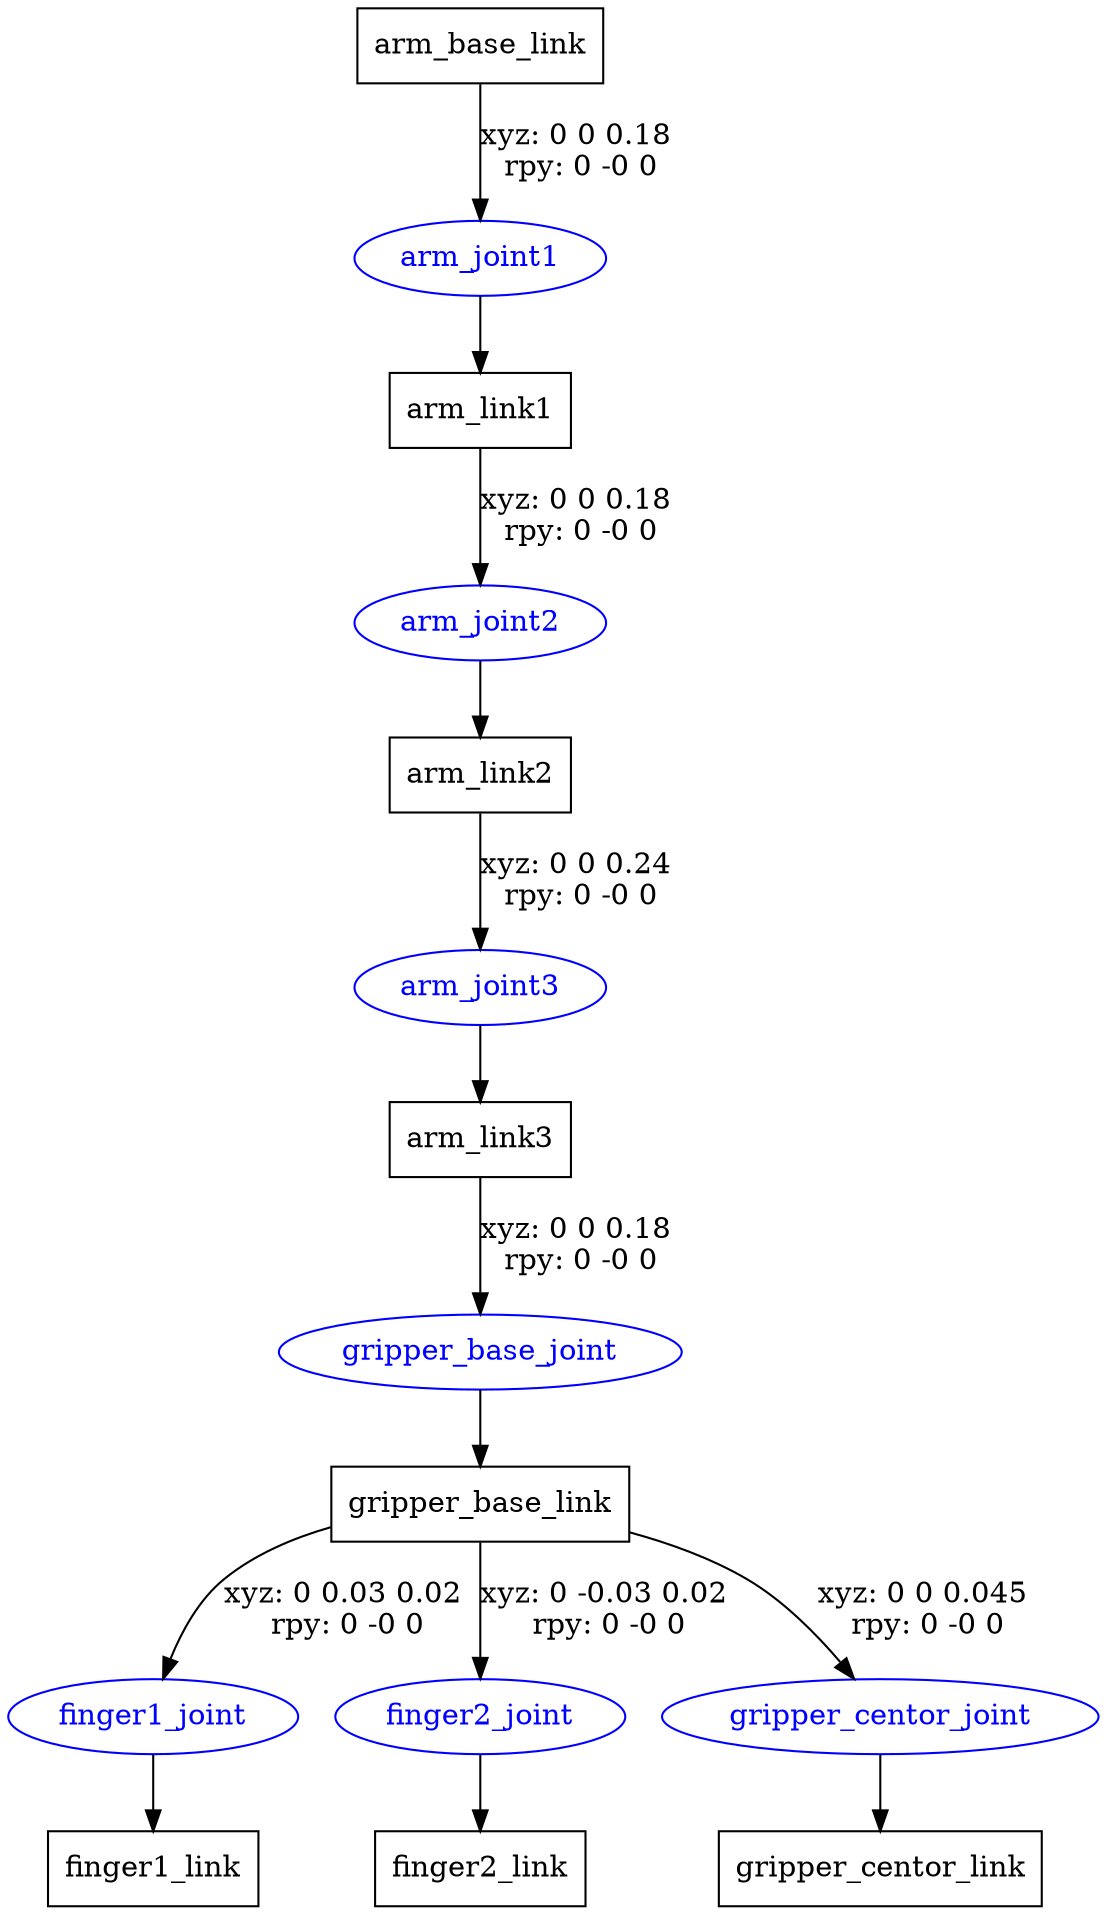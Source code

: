 digraph G {
node [shape=box];
"arm_base_link" [label="arm_base_link"];
"arm_link1" [label="arm_link1"];
"arm_link2" [label="arm_link2"];
"arm_link3" [label="arm_link3"];
"gripper_base_link" [label="gripper_base_link"];
"finger1_link" [label="finger1_link"];
"finger2_link" [label="finger2_link"];
"gripper_centor_link" [label="gripper_centor_link"];
node [shape=ellipse, color=blue, fontcolor=blue];
"arm_base_link" -> "arm_joint1" [label="xyz: 0 0 0.18 \nrpy: 0 -0 0"]
"arm_joint1" -> "arm_link1"
"arm_link1" -> "arm_joint2" [label="xyz: 0 0 0.18 \nrpy: 0 -0 0"]
"arm_joint2" -> "arm_link2"
"arm_link2" -> "arm_joint3" [label="xyz: 0 0 0.24 \nrpy: 0 -0 0"]
"arm_joint3" -> "arm_link3"
"arm_link3" -> "gripper_base_joint" [label="xyz: 0 0 0.18 \nrpy: 0 -0 0"]
"gripper_base_joint" -> "gripper_base_link"
"gripper_base_link" -> "finger1_joint" [label="xyz: 0 0.03 0.02 \nrpy: 0 -0 0"]
"finger1_joint" -> "finger1_link"
"gripper_base_link" -> "finger2_joint" [label="xyz: 0 -0.03 0.02 \nrpy: 0 -0 0"]
"finger2_joint" -> "finger2_link"
"gripper_base_link" -> "gripper_centor_joint" [label="xyz: 0 0 0.045 \nrpy: 0 -0 0"]
"gripper_centor_joint" -> "gripper_centor_link"
}
